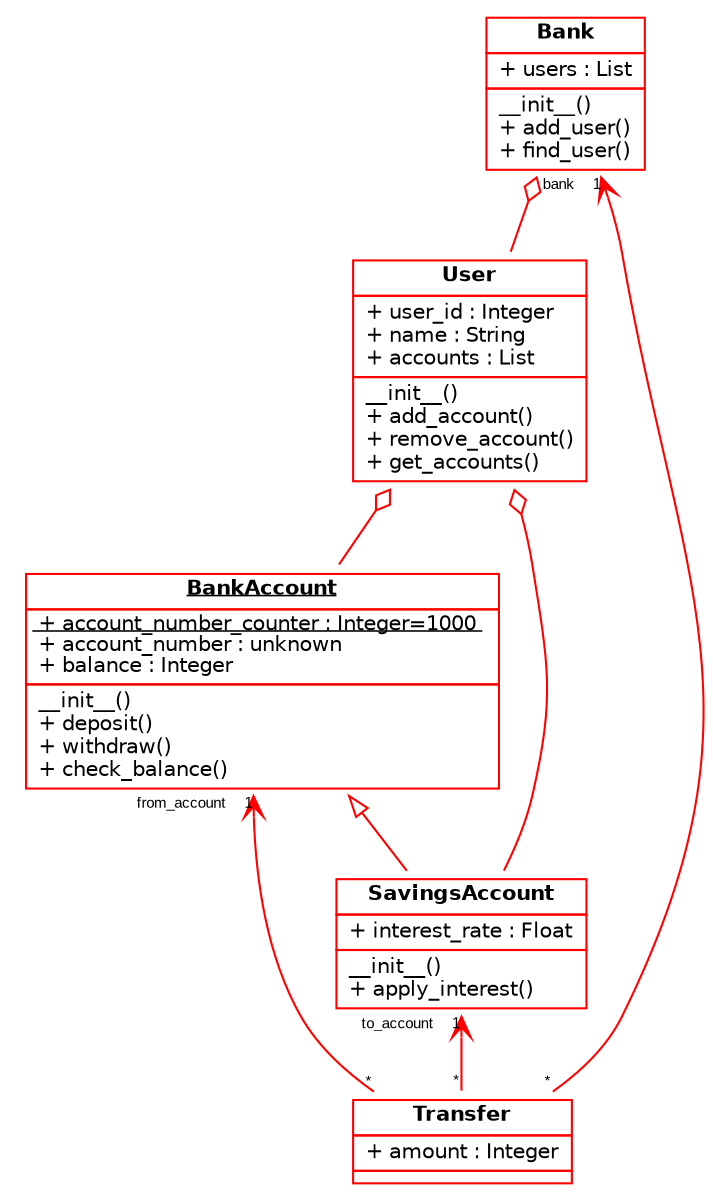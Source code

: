 digraph G {
    edge [fontname="Helvetica",fontsize=10,labelfontname="arial",labelfontsize=7,color="red"];
    node [fontname="Helvetica",fontsize=10,shape=record,style=filled,fillcolor="white",color="red"];

    graph [ rankdir=BT ]
    node [ shape=none ]
 

    BankAccount [ label=<        
        <table border="0" cellborder="1" cellspacing="0">
            <tr><td><u><b>\N</b></u></td></tr>
            <tr><td align="left"><u> + account_number_counter : Integer=1000 </u> <br align="left"/> + account_number : unknown  <br align="left"/> + balance : Integer <br align="left"/></td></tr>
            <tr><td align="left"> __init__() <br align="left"/> + deposit() <br align="left"/> + withdraw() <br align="left"/> + check_balance() <br align="left"/></td></tr>
        </table>> ]
    SavingsAccount [ label=<        
        <table border="0" cellborder="1" cellspacing="0">
            <tr><td><b>\N</b></td></tr>
            <tr><td align="left"> + interest_rate : Float <br align="left"/></td></tr>
            <tr><td align="left"> __init__() <br align="left"/> + apply_interest() <br align="left"/></td></tr>
        </table>> ]
    User [ label=<        
        <table border="0" cellborder="1" cellspacing="0">
            <tr><td><b>\N</b></td></tr>
            <tr><td align="left"> + user_id : Integer  <br align="left"/> + name : String  <br align="left"/> + accounts : List <br align="left"/></td></tr>
            <tr><td align="left"> __init__() <br align="left"/> + add_account() <br align="left"/> + remove_account() <br align="left"/> + get_accounts() <br align="left"/></td></tr>
        </table>> ]
    Bank [ label=<        
        <table border="0" cellborder="1" cellspacing="0">
            <tr><td><b>\N</b></td></tr>
            <tr><td align="left"> + users : List <br align="left"/></td></tr>
            <tr><td align="left"> __init__() <br align="left"/> + add_user() <br align="left"/> + find_user() <br align="left"/></td></tr>
        </table>> ]
    Transfer [ label=<        
        <table border="0" cellborder="1" cellspacing="0">
            <tr><td><b>\N</b></td></tr>
            <tr><td align="left"> + amount : Integer <br align="left"/></td></tr>
            <tr><td align="left"></td></tr>
        </table>> ]

    User -> Bank [headlabel="", taillabel="    ", label="", arrowhead="odiamond", arrowtail="empty", style="", fontname="Helvetica", fontcolor="black", fontsize=10.0, color="red"];
    BankAccount -> User [headlabel="", taillabel="    ", label="", arrowhead="odiamond", arrowtail="empty", style="", fontname="Helvetica", fontcolor="black", fontsize=10.0, color="red"];
    SavingsAccount -> User [headlabel="", taillabel="    ", label="", arrowhead="odiamond", arrowtail="empty", style="", fontname="Helvetica", fontcolor="black", fontsize=10.0, color="red"];
    SavingsAccount -> BankAccount [headlabel="", taillabel="", label="", arrowhead="empty", arrowtail="empty", style="", fontname="Helvetica", fontcolor="black", fontsize=10.0, color="red"];
    Transfer -> BankAccount [headlabel="from_account    1", taillabel="    *", label="", arrowhead="vee", arrowtail="empty", style="", fontname="Helvetica", fontcolor="black", fontsize=10.0, color="red"];
    Transfer -> SavingsAccount [headlabel="to_account    1", taillabel="    *", label="", arrowhead="vee", arrowtail="empty", style="", fontname="Helvetica", fontcolor="black", fontsize=10.0, color="red"];
    Transfer -> Bank [headlabel="bank    1", taillabel="    *", label="", arrowhead="vee", arrowtail="empty", style="", fontname="Helvetica", fontcolor="black", fontsize=10.0, color="red"];
}